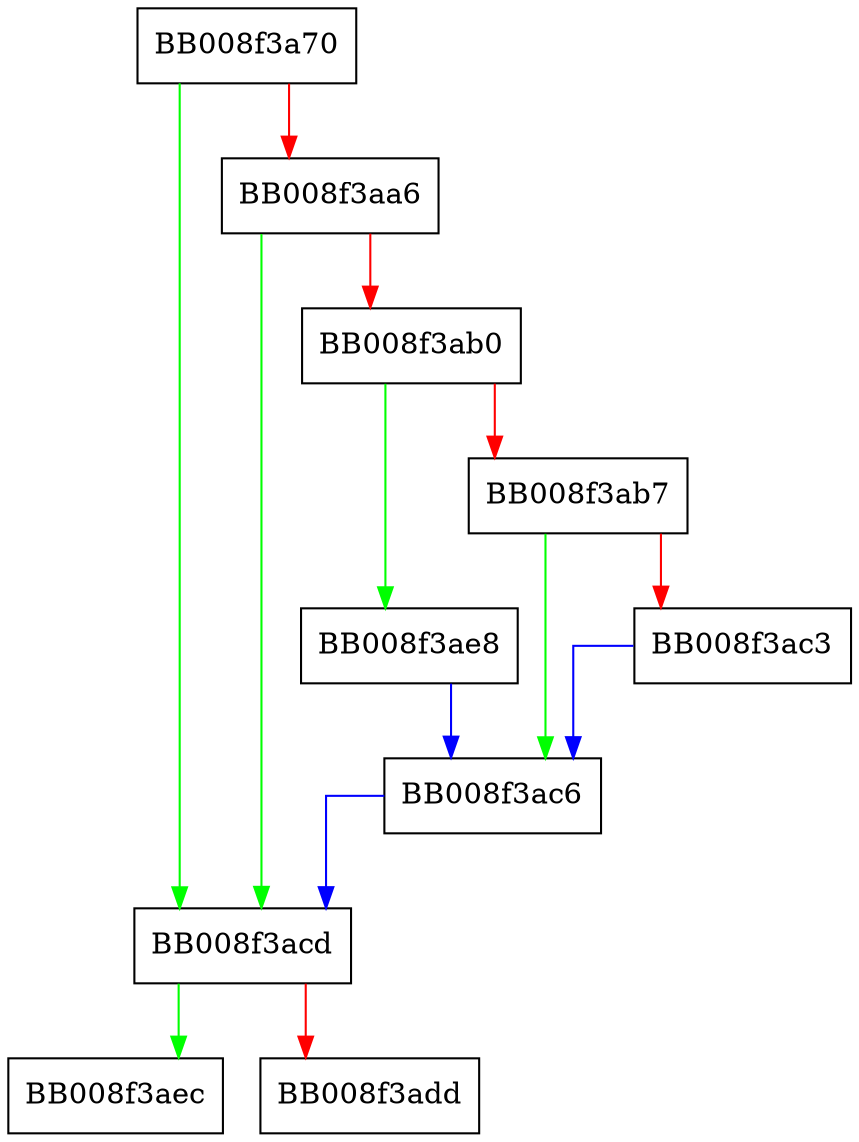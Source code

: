 digraph __libc_dlsym_private {
  node [shape="box"];
  graph [splines=ortho];
  BB008f3a70 -> BB008f3acd [color="green"];
  BB008f3a70 -> BB008f3aa6 [color="red"];
  BB008f3aa6 -> BB008f3acd [color="green"];
  BB008f3aa6 -> BB008f3ab0 [color="red"];
  BB008f3ab0 -> BB008f3ae8 [color="green"];
  BB008f3ab0 -> BB008f3ab7 [color="red"];
  BB008f3ab7 -> BB008f3ac6 [color="green"];
  BB008f3ab7 -> BB008f3ac3 [color="red"];
  BB008f3ac3 -> BB008f3ac6 [color="blue"];
  BB008f3ac6 -> BB008f3acd [color="blue"];
  BB008f3acd -> BB008f3aec [color="green"];
  BB008f3acd -> BB008f3add [color="red"];
  BB008f3ae8 -> BB008f3ac6 [color="blue"];
}